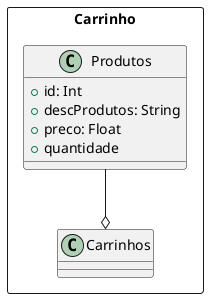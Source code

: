 @startuml carrinho
package Carrinho <<rectangle>> {

  ' Classes
  class Produtos {
    + id: Int
    + descProdutos: String
    + preco: Float
    + quantidade
  }

  class Carrinhos {

  }

  ' Relacionamentos
  Produtos --o Carrinhos

}
@enduml